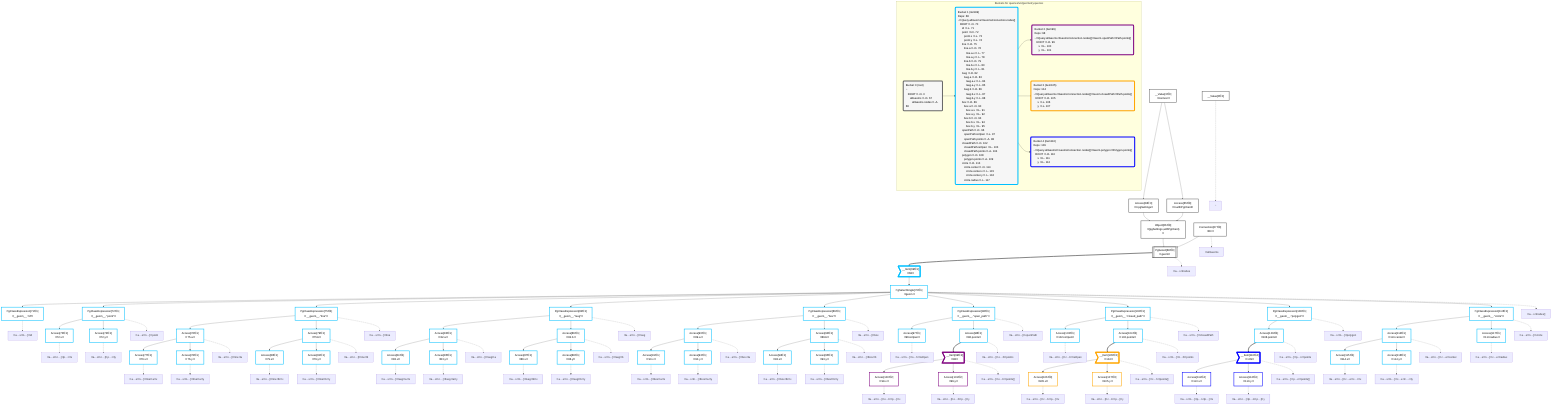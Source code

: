 graph TD
    classDef path fill:#eee,stroke:#000,color:#000
    classDef plan fill:#fff,stroke-width:3px,color:#000
    classDef itemplan fill:#fff,stroke-width:6px,color:#000
    classDef sideeffectplan fill:#f00,stroke-width:6px,color:#000
    classDef bucket fill:#f6f6f6,color:#000,stroke-width:6px,text-align:left


    %% define plans
    __Value0["__Value[0∈0]"]:::plan
    __Value3["__Value[3∈0]<br />ᐸcontextᐳ"]:::plan
    Access64["Access[64∈0]<br />ᐸ3.pgSettingsᐳ"]:::plan
    Access65["Access[65∈0]<br />ᐸ3.withPgClientᐳ"]:::plan
    Object66["Object[66∈0]<br />ᐸ{pgSettings,withPgClient}ᐳ"]:::plan
    Connection67["Connection[67∈0]<br />ᐸ63ᐳ"]:::plan
    PgSelect68[["PgSelect[68∈0]<br />ᐸgeomᐳ"]]:::plan
    __Item69>"__Item[69∈1]<br />ᐸ68ᐳ"]:::itemplan
    PgSelectSingle70["PgSelectSingle[70∈1]<br />ᐸgeomᐳ"]:::plan
    PgClassExpression71["PgClassExpression[71∈1]<br />ᐸ__geom__.”id”ᐳ"]:::plan
    PgClassExpression72["PgClassExpression[72∈1]<br />ᐸ__geom__.”point”ᐳ"]:::plan
    Access73["Access[73∈1]<br />ᐸ72.xᐳ"]:::plan
    Access74["Access[74∈1]<br />ᐸ72.yᐳ"]:::plan
    PgClassExpression75["PgClassExpression[75∈1]<br />ᐸ__geom__.”line”ᐳ"]:::plan
    Access76["Access[76∈1]<br />ᐸ75.aᐳ"]:::plan
    Access77["Access[77∈1]<br />ᐸ76.xᐳ"]:::plan
    Access78["Access[78∈1]<br />ᐸ76.yᐳ"]:::plan
    Access79["Access[79∈1]<br />ᐸ75.bᐳ"]:::plan
    Access80["Access[80∈1]<br />ᐸ79.xᐳ"]:::plan
    Access81["Access[81∈1]<br />ᐸ79.yᐳ"]:::plan
    PgClassExpression82["PgClassExpression[82∈1]<br />ᐸ__geom__.”lseg”ᐳ"]:::plan
    Access83["Access[83∈1]<br />ᐸ82.aᐳ"]:::plan
    Access84["Access[84∈1]<br />ᐸ83.xᐳ"]:::plan
    Access85["Access[85∈1]<br />ᐸ83.yᐳ"]:::plan
    Access86["Access[86∈1]<br />ᐸ82.bᐳ"]:::plan
    Access87["Access[87∈1]<br />ᐸ86.xᐳ"]:::plan
    Access88["Access[88∈1]<br />ᐸ86.yᐳ"]:::plan
    PgClassExpression89["PgClassExpression[89∈1]<br />ᐸ__geom__.”box”ᐳ"]:::plan
    Access90["Access[90∈1]<br />ᐸ89.aᐳ"]:::plan
    Access91["Access[91∈1]<br />ᐸ90.xᐳ"]:::plan
    Access92["Access[92∈1]<br />ᐸ90.yᐳ"]:::plan
    Access93["Access[93∈1]<br />ᐸ89.bᐳ"]:::plan
    Access94["Access[94∈1]<br />ᐸ93.xᐳ"]:::plan
    Access95["Access[95∈1]<br />ᐸ93.yᐳ"]:::plan
    PgClassExpression96["PgClassExpression[96∈1]<br />ᐸ__geom__.”open_path”ᐳ"]:::plan
    Access97["Access[97∈1]<br />ᐸ96.isOpenᐳ"]:::plan
    Access98["Access[98∈1]<br />ᐸ96.pointsᐳ"]:::plan
    __Item99>"__Item[99∈2]<br />ᐸ98ᐳ"]:::itemplan
    Access100["Access[100∈2]<br />ᐸ99.xᐳ"]:::plan
    Access101["Access[101∈2]<br />ᐸ99.yᐳ"]:::plan
    PgClassExpression102["PgClassExpression[102∈1]<br />ᐸ__geom__.”closed_path”ᐳ"]:::plan
    Access103["Access[103∈1]<br />ᐸ102.isOpenᐳ"]:::plan
    Access104["Access[104∈1]<br />ᐸ102.pointsᐳ"]:::plan
    __Item105>"__Item[105∈3]<br />ᐸ104ᐳ"]:::itemplan
    Access106["Access[106∈3]<br />ᐸ105.xᐳ"]:::plan
    Access107["Access[107∈3]<br />ᐸ105.yᐳ"]:::plan
    PgClassExpression108["PgClassExpression[108∈1]<br />ᐸ__geom__.”polygon”ᐳ"]:::plan
    Access109["Access[109∈1]<br />ᐸ108.pointsᐳ"]:::plan
    __Item110>"__Item[110∈4]<br />ᐸ109ᐳ"]:::itemplan
    Access111["Access[111∈4]<br />ᐸ110.xᐳ"]:::plan
    Access112["Access[112∈4]<br />ᐸ110.yᐳ"]:::plan
    PgClassExpression113["PgClassExpression[113∈1]<br />ᐸ__geom__.”circle”ᐳ"]:::plan
    Access114["Access[114∈1]<br />ᐸ113.centerᐳ"]:::plan
    Access115["Access[115∈1]<br />ᐸ114.xᐳ"]:::plan
    Access116["Access[116∈1]<br />ᐸ114.yᐳ"]:::plan
    Access117["Access[117∈1]<br />ᐸ113.radiusᐳ"]:::plan

    %% plan dependencies
    __Value3 --> Access64
    __Value3 --> Access65
    Access64 & Access65 --> Object66
    Object66 & Connection67 --> PgSelect68
    PgSelect68 ==> __Item69
    __Item69 --> PgSelectSingle70
    PgSelectSingle70 --> PgClassExpression71
    PgSelectSingle70 --> PgClassExpression72
    PgClassExpression72 --> Access73
    PgClassExpression72 --> Access74
    PgSelectSingle70 --> PgClassExpression75
    PgClassExpression75 --> Access76
    Access76 --> Access77
    Access76 --> Access78
    PgClassExpression75 --> Access79
    Access79 --> Access80
    Access79 --> Access81
    PgSelectSingle70 --> PgClassExpression82
    PgClassExpression82 --> Access83
    Access83 --> Access84
    Access83 --> Access85
    PgClassExpression82 --> Access86
    Access86 --> Access87
    Access86 --> Access88
    PgSelectSingle70 --> PgClassExpression89
    PgClassExpression89 --> Access90
    Access90 --> Access91
    Access90 --> Access92
    PgClassExpression89 --> Access93
    Access93 --> Access94
    Access93 --> Access95
    PgSelectSingle70 --> PgClassExpression96
    PgClassExpression96 --> Access97
    PgClassExpression96 --> Access98
    Access98 ==> __Item99
    __Item99 --> Access100
    __Item99 --> Access101
    PgSelectSingle70 --> PgClassExpression102
    PgClassExpression102 --> Access103
    PgClassExpression102 --> Access104
    Access104 ==> __Item105
    __Item105 --> Access106
    __Item105 --> Access107
    PgSelectSingle70 --> PgClassExpression108
    PgClassExpression108 --> Access109
    Access109 ==> __Item110
    __Item110 --> Access111
    __Item110 --> Access112
    PgSelectSingle70 --> PgClassExpression113
    PgClassExpression113 --> Access114
    Access114 --> Access115
    Access114 --> Access116
    PgClassExpression113 --> Access117

    %% plan-to-path relationships
    P0["~"]
    __Value0 -.-> P0
    P67["ᐳallGeoms"]
    Connection67 -.-> P67
    P68["ᐳa…sᐳnodes"]
    PgSelect68 -.-> P68
    P70["ᐳa…sᐳnodes[]"]
    PgSelectSingle70 -.-> P70
    P71["ᐳa…sᐳn…]ᐳid"]
    PgClassExpression71 -.-> P71
    P72["ᐳa…sᐳn…]ᐳpoint"]
    PgClassExpression72 -.-> P72
    P73["ᐳa…sᐳn…]ᐳp…tᐳx"]
    Access73 -.-> P73
    P74["ᐳa…sᐳn…]ᐳp…tᐳy"]
    Access74 -.-> P74
    P75["ᐳa…sᐳn…]ᐳline"]
    PgClassExpression75 -.-> P75
    P76["ᐳa…sᐳn…]ᐳlineᐳa"]
    Access76 -.-> P76
    P77["ᐳa…sᐳn…]ᐳlineᐳaᐳx"]
    Access77 -.-> P77
    P78["ᐳa…sᐳn…]ᐳlineᐳaᐳy"]
    Access78 -.-> P78
    P79["ᐳa…sᐳn…]ᐳlineᐳb"]
    Access79 -.-> P79
    P80["ᐳa…sᐳn…]ᐳlineᐳbᐳx"]
    Access80 -.-> P80
    P81["ᐳa…sᐳn…]ᐳlineᐳbᐳy"]
    Access81 -.-> P81
    P82["ᐳa…sᐳn…]ᐳlseg"]
    PgClassExpression82 -.-> P82
    P83["ᐳa…sᐳn…]ᐳlsegᐳa"]
    Access83 -.-> P83
    P84["ᐳa…sᐳn…]ᐳlsegᐳaᐳx"]
    Access84 -.-> P84
    P85["ᐳa…sᐳn…]ᐳlsegᐳaᐳy"]
    Access85 -.-> P85
    P86["ᐳa…sᐳn…]ᐳlsegᐳb"]
    Access86 -.-> P86
    P87["ᐳa…sᐳn…]ᐳlsegᐳbᐳx"]
    Access87 -.-> P87
    P88["ᐳa…sᐳn…]ᐳlsegᐳbᐳy"]
    Access88 -.-> P88
    P89["ᐳa…sᐳn…]ᐳbox"]
    PgClassExpression89 -.-> P89
    P90["ᐳa…sᐳn…]ᐳboxᐳa"]
    Access90 -.-> P90
    P91["ᐳa…sᐳn…]ᐳboxᐳaᐳx"]
    Access91 -.-> P91
    P92["ᐳa…sᐳn…]ᐳboxᐳaᐳy"]
    Access92 -.-> P92
    P93["ᐳa…sᐳn…]ᐳboxᐳb"]
    Access93 -.-> P93
    P94["ᐳa…sᐳn…]ᐳboxᐳbᐳx"]
    Access94 -.-> P94
    P95["ᐳa…sᐳn…]ᐳboxᐳbᐳy"]
    Access95 -.-> P95
    P96["ᐳa…sᐳn…]ᐳopenPath"]
    PgClassExpression96 -.-> P96
    P97["ᐳa…sᐳn…]ᐳo…hᐳisOpen"]
    Access97 -.-> P97
    P98["ᐳa…sᐳn…]ᐳo…hᐳpoints"]
    Access98 -.-> P98
    P99["ᐳa…sᐳn…]ᐳo…hᐳpoints[]"]
    __Item99 -.-> P99
    P100["ᐳa…sᐳn…]ᐳo…hᐳp…]ᐳx"]
    Access100 -.-> P100
    P101["ᐳa…sᐳn…]ᐳo…hᐳp…]ᐳy"]
    Access101 -.-> P101
    P102["ᐳa…sᐳn…]ᐳclosedPath"]
    PgClassExpression102 -.-> P102
    P103["ᐳa…sᐳn…]ᐳc…hᐳisOpen"]
    Access103 -.-> P103
    P104["ᐳa…sᐳn…]ᐳc…hᐳpoints"]
    Access104 -.-> P104
    P105["ᐳa…sᐳn…]ᐳc…hᐳpoints[]"]
    __Item105 -.-> P105
    P106["ᐳa…sᐳn…]ᐳc…hᐳp…]ᐳx"]
    Access106 -.-> P106
    P107["ᐳa…sᐳn…]ᐳc…hᐳp…]ᐳy"]
    Access107 -.-> P107
    P108["ᐳa…sᐳn…]ᐳpolygon"]
    PgClassExpression108 -.-> P108
    P109["ᐳa…sᐳn…]ᐳp…nᐳpoints"]
    Access109 -.-> P109
    P110["ᐳa…sᐳn…]ᐳp…nᐳpoints[]"]
    __Item110 -.-> P110
    P111["ᐳa…sᐳn…]ᐳp…nᐳp…]ᐳx"]
    Access111 -.-> P111
    P112["ᐳa…sᐳn…]ᐳp…nᐳp…]ᐳy"]
    Access112 -.-> P112
    P113["ᐳa…sᐳn…]ᐳcircle"]
    PgClassExpression113 -.-> P113
    P114["ᐳa…sᐳn…]ᐳc…eᐳcenter"]
    Access114 -.-> P114
    P115["ᐳa…sᐳn…]ᐳc…eᐳc…rᐳx"]
    Access115 -.-> P115
    P116["ᐳa…sᐳn…]ᐳc…eᐳc…rᐳy"]
    Access116 -.-> P116
    P117["ᐳa…sᐳn…]ᐳc…eᐳradius"]
    Access117 -.-> P117

    subgraph "Buckets for queries/v4/geometry.queries"
    Bucket0("Bucket 0 (root)<br />~<br />⠀ROOT ᐸ-O- 0<br />⠀⠀allGeoms ᐸ-O- 67<br />⠀⠀⠀allGeoms.nodes ᐸ-A- 68"):::bucket
    classDef bucket0 stroke:#696969
    class Bucket0,__Value0,__Value3,Access64,Access65,Object66,Connection67,PgSelect68 bucket0
    Bucket1("Bucket 1 (item69)<br />Deps: 68<br />~ᐳQuery.allGeomsᐳGeomsConnection.nodes[]<br />⠀ROOT ᐸ-O- 70<br />⠀⠀id ᐸ-L- 71<br />⠀⠀point ᐸ-O- 72<br />⠀⠀⠀point.x ᐸ-L- 73<br />⠀⠀⠀point.y ᐸ-L- 74<br />⠀⠀line ᐸ-O- 75<br />⠀⠀⠀line.a ᐸ-O- 76<br />⠀⠀⠀⠀line.a.x ᐸ-L- 77<br />⠀⠀⠀⠀line.a.y ᐸ-L- 78<br />⠀⠀⠀line.b ᐸ-O- 79<br />⠀⠀⠀⠀line.b.x ᐸ-L- 80<br />⠀⠀⠀⠀line.b.y ᐸ-L- 81<br />⠀⠀lseg ᐸ-O- 82<br />⠀⠀⠀lseg.a ᐸ-O- 83<br />⠀⠀⠀⠀lseg.a.x ᐸ-L- 84<br />⠀⠀⠀⠀lseg.a.y ᐸ-L- 85<br />⠀⠀⠀lseg.b ᐸ-O- 86<br />⠀⠀⠀⠀lseg.b.x ᐸ-L- 87<br />⠀⠀⠀⠀lseg.b.y ᐸ-L- 88<br />⠀⠀box ᐸ-O- 89<br />⠀⠀⠀box.a ᐸ-O- 90<br />⠀⠀⠀⠀box.a.x ᐸ-L- 91<br />⠀⠀⠀⠀box.a.y ᐸ-L- 92<br />⠀⠀⠀box.b ᐸ-O- 93<br />⠀⠀⠀⠀box.b.x ᐸ-L- 94<br />⠀⠀⠀⠀box.b.y ᐸ-L- 95<br />⠀⠀openPath ᐸ-O- 96<br />⠀⠀⠀openPath.isOpen ᐸ-L- 97<br />⠀⠀⠀openPath.points ᐸ-A- 98<br />⠀⠀closedPath ᐸ-O- 102<br />⠀⠀⠀closedPath.isOpen ᐸ-L- 103<br />⠀⠀⠀closedPath.points ᐸ-A- 104<br />⠀⠀polygon ᐸ-O- 108<br />⠀⠀⠀polygon.points ᐸ-A- 109<br />⠀⠀circle ᐸ-O- 113<br />⠀⠀⠀circle.center ᐸ-O- 114<br />⠀⠀⠀⠀circle.center.x ᐸ-L- 115<br />⠀⠀⠀⠀circle.center.y ᐸ-L- 116<br />⠀⠀⠀circle.radius ᐸ-L- 117"):::bucket
    classDef bucket1 stroke:#00bfff
    class Bucket1,__Item69,PgSelectSingle70,PgClassExpression71,PgClassExpression72,Access73,Access74,PgClassExpression75,Access76,Access77,Access78,Access79,Access80,Access81,PgClassExpression82,Access83,Access84,Access85,Access86,Access87,Access88,PgClassExpression89,Access90,Access91,Access92,Access93,Access94,Access95,PgClassExpression96,Access97,Access98,PgClassExpression102,Access103,Access104,PgClassExpression108,Access109,PgClassExpression113,Access114,Access115,Access116,Access117 bucket1
    Bucket2("Bucket 2 (item99)<br />Deps: 98<br />~ᐳQuery.allGeomsᐳGeomsConnection.nodes[]ᐳGeom.openPathᐳPath.points[]<br />⠀ROOT ᐸ-O- 99<br />⠀⠀x ᐸ-L- 100<br />⠀⠀y ᐸ-L- 101"):::bucket
    classDef bucket2 stroke:#7f007f
    class Bucket2,__Item99,Access100,Access101 bucket2
    Bucket3("Bucket 3 (item105)<br />Deps: 104<br />~ᐳQuery.allGeomsᐳGeomsConnection.nodes[]ᐳGeom.closedPathᐳPath.points[]<br />⠀ROOT ᐸ-O- 105<br />⠀⠀x ᐸ-L- 106<br />⠀⠀y ᐸ-L- 107"):::bucket
    classDef bucket3 stroke:#ffa500
    class Bucket3,__Item105,Access106,Access107 bucket3
    Bucket4("Bucket 4 (item110)<br />Deps: 109<br />~ᐳQuery.allGeomsᐳGeomsConnection.nodes[]ᐳGeom.polygonᐳPolygon.points[]<br />⠀ROOT ᐸ-O- 110<br />⠀⠀x ᐸ-L- 111<br />⠀⠀y ᐸ-L- 112"):::bucket
    classDef bucket4 stroke:#0000ff
    class Bucket4,__Item110,Access111,Access112 bucket4
    Bucket0 --> Bucket1
    Bucket1 --> Bucket2 & Bucket3 & Bucket4
    end